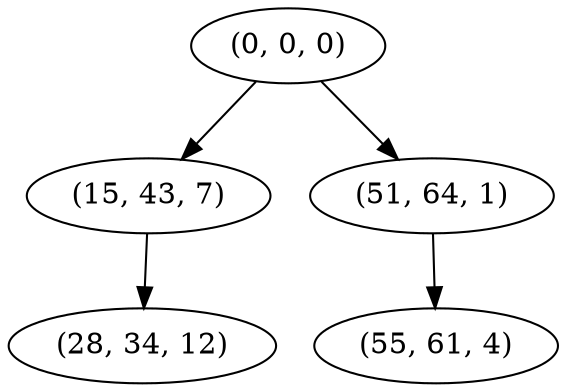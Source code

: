 digraph tree {
    "(0, 0, 0)";
    "(15, 43, 7)";
    "(28, 34, 12)";
    "(51, 64, 1)";
    "(55, 61, 4)";
    "(0, 0, 0)" -> "(15, 43, 7)";
    "(0, 0, 0)" -> "(51, 64, 1)";
    "(15, 43, 7)" -> "(28, 34, 12)";
    "(51, 64, 1)" -> "(55, 61, 4)";
}

